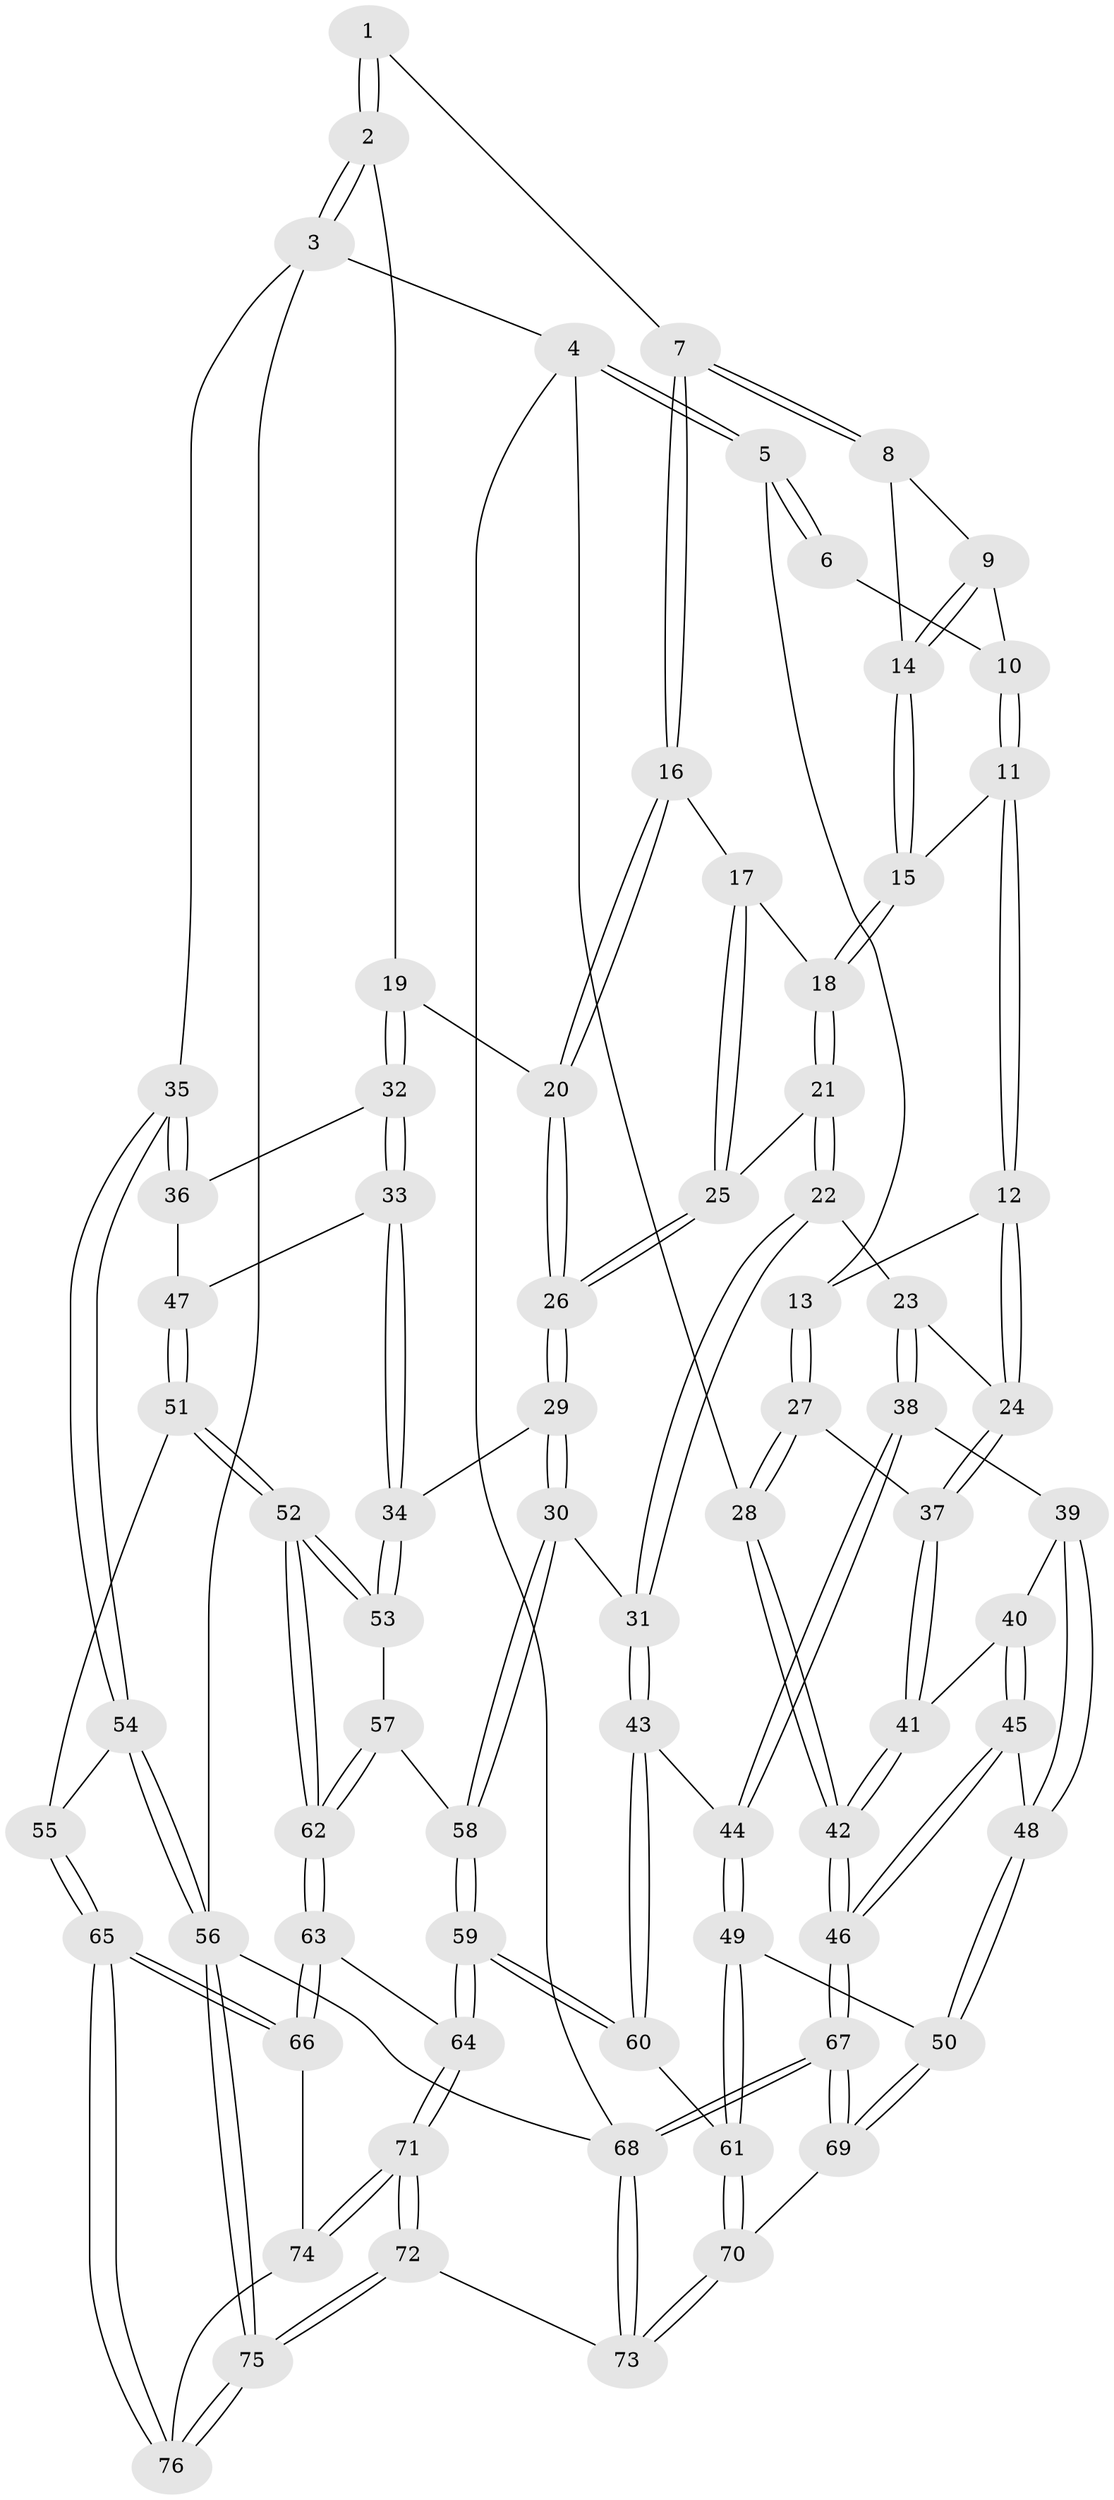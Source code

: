 // coarse degree distribution, {5: 0.21739130434782608, 7: 0.043478260869565216, 3: 0.34782608695652173, 6: 0.13043478260869565, 4: 0.21739130434782608, 2: 0.043478260869565216}
// Generated by graph-tools (version 1.1) at 2025/21/03/04/25 18:21:21]
// undirected, 76 vertices, 187 edges
graph export_dot {
graph [start="1"]
  node [color=gray90,style=filled];
  1 [pos="+0.7834126696164986+0"];
  2 [pos="+1+0"];
  3 [pos="+1+0"];
  4 [pos="+0+0"];
  5 [pos="+0.16163930841356244+0"];
  6 [pos="+0.4012593556130042+0"];
  7 [pos="+0.6870567814642444+0.09664337974474117"];
  8 [pos="+0.6352367614972014+0.08224981413321111"];
  9 [pos="+0.5905792972249868+0.05524128414555537"];
  10 [pos="+0.42423481981642663+0"];
  11 [pos="+0.44701423769874404+0.10267927457766704"];
  12 [pos="+0.3324817758918051+0.2346943655750186"];
  13 [pos="+0.19658152264665293+0.10572400271234643"];
  14 [pos="+0.5253434660591739+0.10586423578674387"];
  15 [pos="+0.48015344812917327+0.12192180442770974"];
  16 [pos="+0.6904855971678289+0.11955483354955114"];
  17 [pos="+0.5719514040811702+0.16928411425432507"];
  18 [pos="+0.5050060715289327+0.1457544049694393"];
  19 [pos="+0.841552362738247+0.21446218511348192"];
  20 [pos="+0.7436680976212959+0.1945683850315736"];
  21 [pos="+0.5094578521710053+0.26119813641437145"];
  22 [pos="+0.4359514098210089+0.32929355106937275"];
  23 [pos="+0.34439589461021775+0.275887552048666"];
  24 [pos="+0.3336124578614731+0.2580682964840731"];
  25 [pos="+0.5885255655189934+0.2566399934046725"];
  26 [pos="+0.6468630342658894+0.30073099877012555"];
  27 [pos="+0.04605574648927744+0.2601918219053168"];
  28 [pos="+0+0.2582369012707421"];
  29 [pos="+0.6295140926615364+0.46675166688446057"];
  30 [pos="+0.600028690058871+0.4783588069516952"];
  31 [pos="+0.5294288038203744+0.4787510867903176"];
  32 [pos="+0.8778942212895048+0.2848594203695483"];
  33 [pos="+0.7916903795392677+0.41732594875759904"];
  34 [pos="+0.6665694779862784+0.4739019001031592"];
  35 [pos="+1+0.3416234301311496"];
  36 [pos="+1+0.35038602563560517"];
  37 [pos="+0.1369370781277136+0.32714863283359946"];
  38 [pos="+0.2837495752834126+0.4272569694565663"];
  39 [pos="+0.22070005547168353+0.46232631008924846"];
  40 [pos="+0.15405744914805627+0.39079918521968904"];
  41 [pos="+0.1497908179068787+0.3823673456854439"];
  42 [pos="+0+0.5510159842408214"];
  43 [pos="+0.47666869106687604+0.5195784669482343"];
  44 [pos="+0.4500872423090212+0.5249828067770463"];
  45 [pos="+0.005326889379831069+0.5859094090692349"];
  46 [pos="+0+0.5746781534978054"];
  47 [pos="+0.9164488652132984+0.5021369584076448"];
  48 [pos="+0.19477668875863804+0.6273891351078562"];
  49 [pos="+0.26014648673330065+0.643097271878815"];
  50 [pos="+0.2069902438975471+0.6399869512149859"];
  51 [pos="+0.921355048756038+0.6254384388824511"];
  52 [pos="+0.8343302073448362+0.6481356446570536"];
  53 [pos="+0.7576608000659275+0.5801822940753216"];
  54 [pos="+1+0.6755823837062309"];
  55 [pos="+0.9285380331598837+0.6283017152538519"];
  56 [pos="+1+1"];
  57 [pos="+0.6656702403755624+0.6861172942979662"];
  58 [pos="+0.6180948446566797+0.6809257332851096"];
  59 [pos="+0.5465967504972822+0.8063698766761115"];
  60 [pos="+0.48202911556455635+0.7823626396693405"];
  61 [pos="+0.42541401723644173+0.7911223171280131"];
  62 [pos="+0.786856475243898+0.7409662594120366"];
  63 [pos="+0.7758236937185734+0.8131734582189665"];
  64 [pos="+0.5628132517152555+0.8252946878184899"];
  65 [pos="+0.9328969765241252+0.9513728661176779"];
  66 [pos="+0.7992479715211859+0.8479311210785276"];
  67 [pos="+0+1"];
  68 [pos="+0+1"];
  69 [pos="+0.17606498936222673+0.7789622335863854"];
  70 [pos="+0.29789481450817706+0.9458882662680337"];
  71 [pos="+0.5743293372269783+1"];
  72 [pos="+0.5457074037335854+1"];
  73 [pos="+0.2758293830652901+1"];
  74 [pos="+0.6620992865136596+0.9892675781515273"];
  75 [pos="+1+1"];
  76 [pos="+0.9364929092023259+0.9552751319793712"];
  1 -- 2;
  1 -- 2;
  1 -- 7;
  2 -- 3;
  2 -- 3;
  2 -- 19;
  3 -- 4;
  3 -- 35;
  3 -- 56;
  4 -- 5;
  4 -- 5;
  4 -- 28;
  4 -- 68;
  5 -- 6;
  5 -- 6;
  5 -- 13;
  6 -- 10;
  7 -- 8;
  7 -- 8;
  7 -- 16;
  7 -- 16;
  8 -- 9;
  8 -- 14;
  9 -- 10;
  9 -- 14;
  9 -- 14;
  10 -- 11;
  10 -- 11;
  11 -- 12;
  11 -- 12;
  11 -- 15;
  12 -- 13;
  12 -- 24;
  12 -- 24;
  13 -- 27;
  13 -- 27;
  14 -- 15;
  14 -- 15;
  15 -- 18;
  15 -- 18;
  16 -- 17;
  16 -- 20;
  16 -- 20;
  17 -- 18;
  17 -- 25;
  17 -- 25;
  18 -- 21;
  18 -- 21;
  19 -- 20;
  19 -- 32;
  19 -- 32;
  20 -- 26;
  20 -- 26;
  21 -- 22;
  21 -- 22;
  21 -- 25;
  22 -- 23;
  22 -- 31;
  22 -- 31;
  23 -- 24;
  23 -- 38;
  23 -- 38;
  24 -- 37;
  24 -- 37;
  25 -- 26;
  25 -- 26;
  26 -- 29;
  26 -- 29;
  27 -- 28;
  27 -- 28;
  27 -- 37;
  28 -- 42;
  28 -- 42;
  29 -- 30;
  29 -- 30;
  29 -- 34;
  30 -- 31;
  30 -- 58;
  30 -- 58;
  31 -- 43;
  31 -- 43;
  32 -- 33;
  32 -- 33;
  32 -- 36;
  33 -- 34;
  33 -- 34;
  33 -- 47;
  34 -- 53;
  34 -- 53;
  35 -- 36;
  35 -- 36;
  35 -- 54;
  35 -- 54;
  36 -- 47;
  37 -- 41;
  37 -- 41;
  38 -- 39;
  38 -- 44;
  38 -- 44;
  39 -- 40;
  39 -- 48;
  39 -- 48;
  40 -- 41;
  40 -- 45;
  40 -- 45;
  41 -- 42;
  41 -- 42;
  42 -- 46;
  42 -- 46;
  43 -- 44;
  43 -- 60;
  43 -- 60;
  44 -- 49;
  44 -- 49;
  45 -- 46;
  45 -- 46;
  45 -- 48;
  46 -- 67;
  46 -- 67;
  47 -- 51;
  47 -- 51;
  48 -- 50;
  48 -- 50;
  49 -- 50;
  49 -- 61;
  49 -- 61;
  50 -- 69;
  50 -- 69;
  51 -- 52;
  51 -- 52;
  51 -- 55;
  52 -- 53;
  52 -- 53;
  52 -- 62;
  52 -- 62;
  53 -- 57;
  54 -- 55;
  54 -- 56;
  54 -- 56;
  55 -- 65;
  55 -- 65;
  56 -- 75;
  56 -- 75;
  56 -- 68;
  57 -- 58;
  57 -- 62;
  57 -- 62;
  58 -- 59;
  58 -- 59;
  59 -- 60;
  59 -- 60;
  59 -- 64;
  59 -- 64;
  60 -- 61;
  61 -- 70;
  61 -- 70;
  62 -- 63;
  62 -- 63;
  63 -- 64;
  63 -- 66;
  63 -- 66;
  64 -- 71;
  64 -- 71;
  65 -- 66;
  65 -- 66;
  65 -- 76;
  65 -- 76;
  66 -- 74;
  67 -- 68;
  67 -- 68;
  67 -- 69;
  67 -- 69;
  68 -- 73;
  68 -- 73;
  69 -- 70;
  70 -- 73;
  70 -- 73;
  71 -- 72;
  71 -- 72;
  71 -- 74;
  71 -- 74;
  72 -- 73;
  72 -- 75;
  72 -- 75;
  74 -- 76;
  75 -- 76;
  75 -- 76;
}
